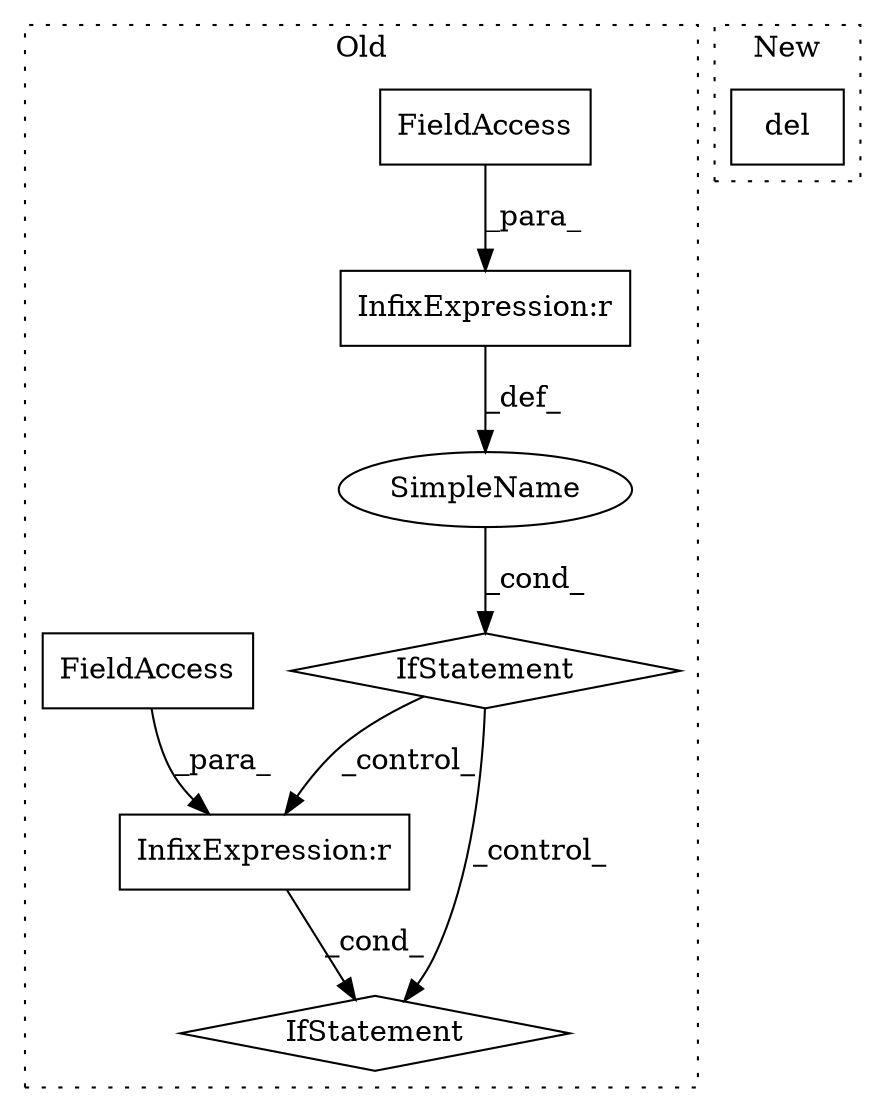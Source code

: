 digraph G {
subgraph cluster0 {
1 [label="IfStatement" a="25" s="939,969" l="4,2" shape="diamond"];
3 [label="InfixExpression:r" a="27" s="948" l="4" shape="box"];
4 [label="FieldAccess" a="22" s="952" l="17" shape="box"];
5 [label="SimpleName" a="42" s="" l="" shape="ellipse"];
6 [label="InfixExpression:r" a="27" s="1026" l="4" shape="box"];
7 [label="FieldAccess" a="22" s="1030" l="17" shape="box"];
8 [label="IfStatement" a="25" s="1017,1047" l="4,2" shape="diamond"];
label = "Old";
style="dotted";
}
subgraph cluster1 {
2 [label="del" a="32" s="885,895" l="4,1" shape="box"];
label = "New";
style="dotted";
}
1 -> 6 [label="_control_"];
1 -> 8 [label="_control_"];
3 -> 5 [label="_def_"];
4 -> 3 [label="_para_"];
5 -> 1 [label="_cond_"];
6 -> 8 [label="_cond_"];
7 -> 6 [label="_para_"];
}